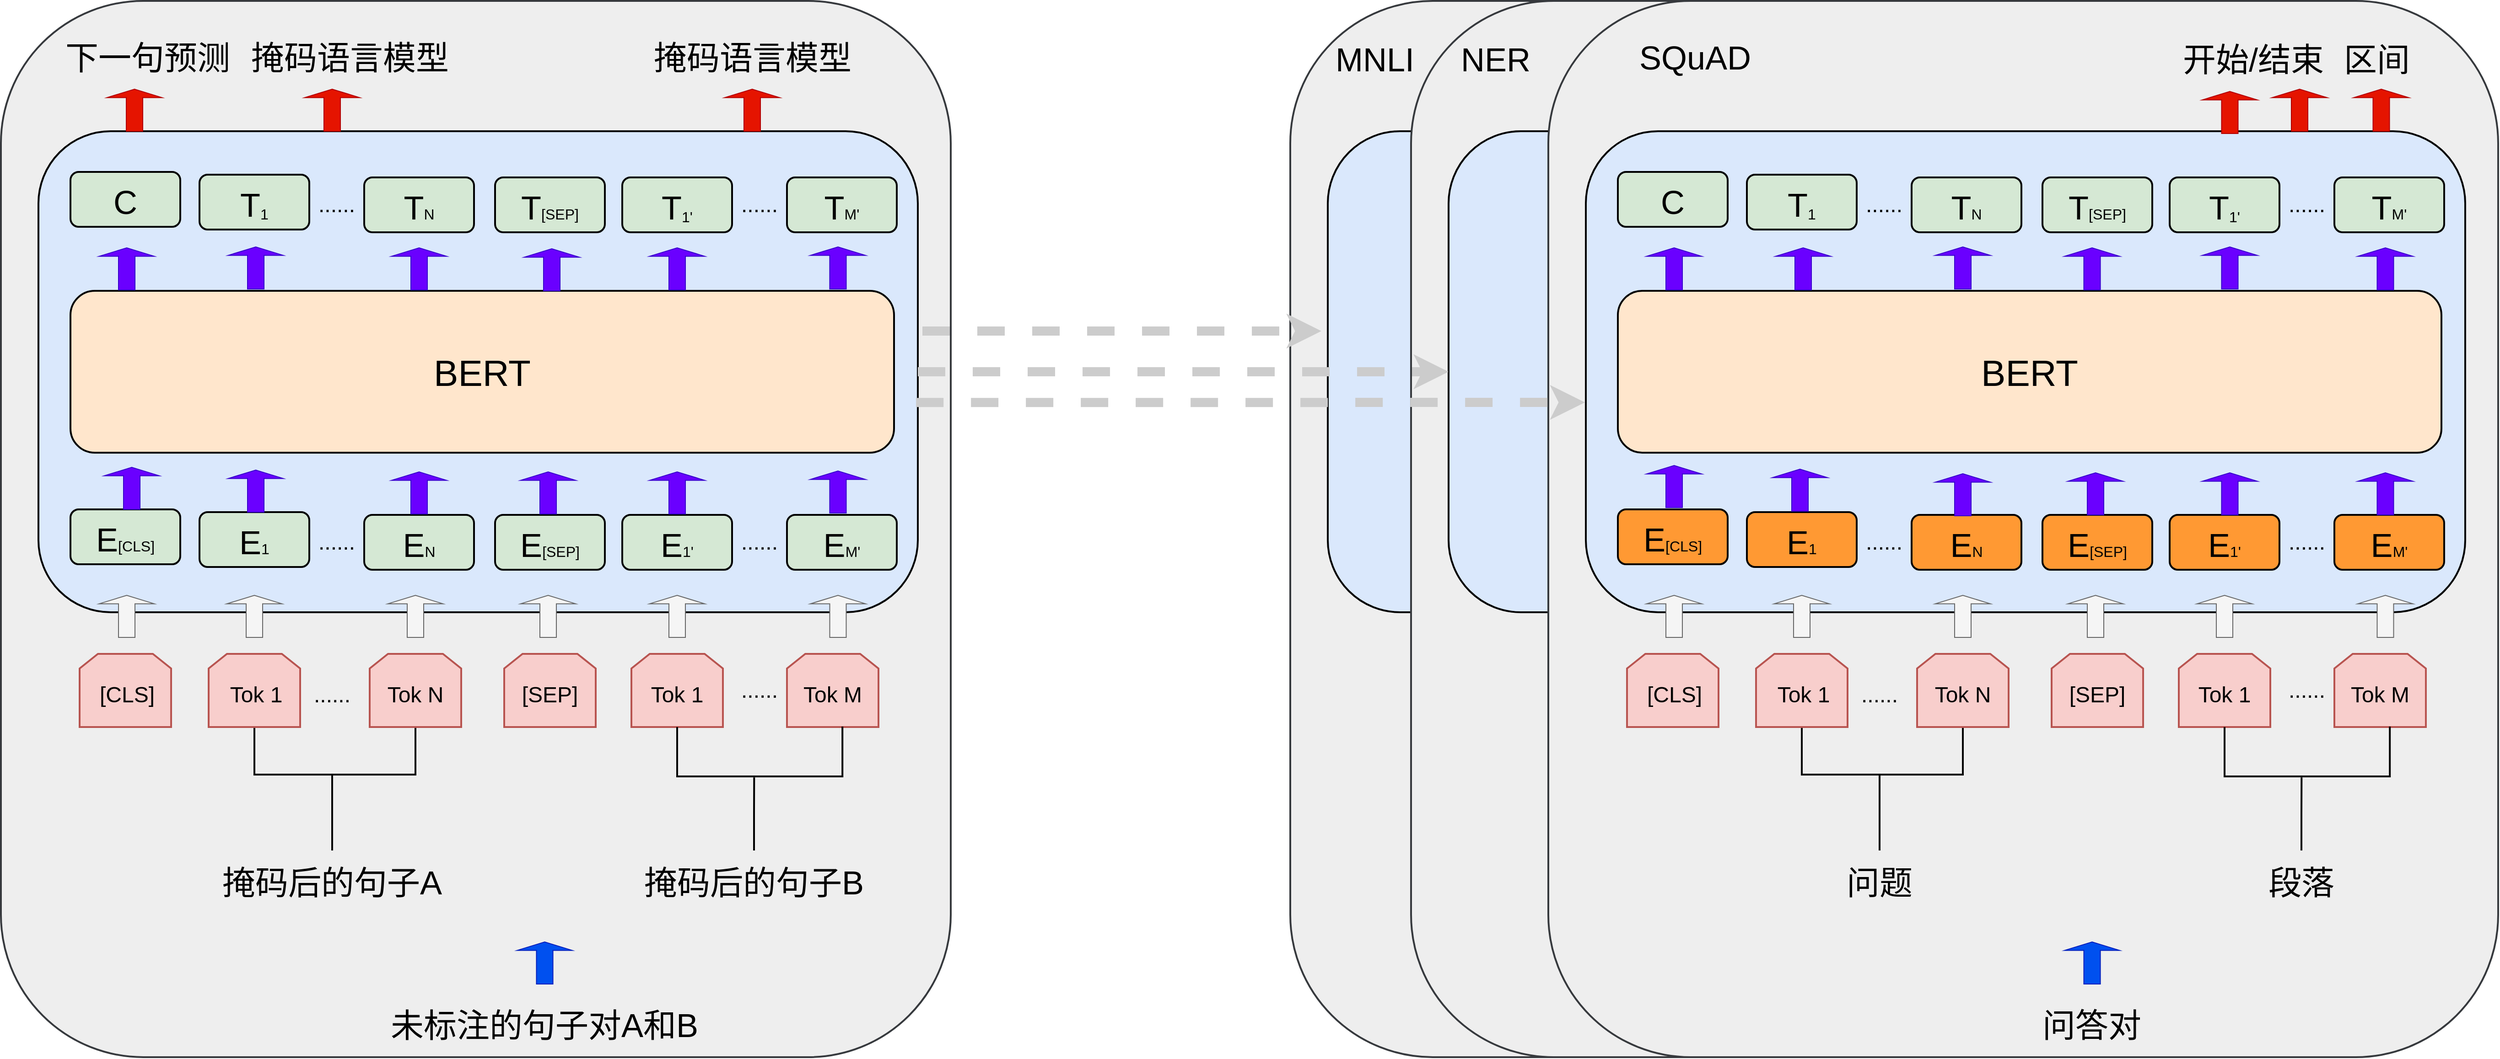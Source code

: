 <mxfile version="27.1.6">
  <diagram name="Page-1" id="RHcWUUviunv-SL23B2lr">
    <mxGraphModel dx="3485" dy="2060" grid="0" gridSize="10" guides="1" tooltips="1" connect="1" arrows="1" fold="1" page="0" pageScale="1" pageWidth="850" pageHeight="1100" math="0" shadow="0">
      <root>
        <mxCell id="0" />
        <mxCell id="1" parent="0" />
        <mxCell id="CfoRzwzxVOL5DCLn1S8z-71" value="" style="rounded=1;whiteSpace=wrap;html=1;strokeWidth=2;fillColor=#eeeeee;strokeColor=#36393d;" vertex="1" parent="1">
          <mxGeometry x="-229" y="51" width="1038" height="1155" as="geometry" />
        </mxCell>
        <mxCell id="CfoRzwzxVOL5DCLn1S8z-65" value="" style="rounded=1;whiteSpace=wrap;html=1;fillColor=#dae8fc;strokeColor=default;strokeWidth=2;" vertex="1" parent="1">
          <mxGeometry x="-188" y="193.5" width="961" height="526" as="geometry" />
        </mxCell>
        <mxCell id="CfoRzwzxVOL5DCLn1S8z-1" value="" style="rounded=1;whiteSpace=wrap;html=1;fillColor=#d5e8d4;strokeColor=#000000;strokeWidth=2;" vertex="1" parent="1">
          <mxGeometry x="-153" y="238" width="120" height="60" as="geometry" />
        </mxCell>
        <mxCell id="CfoRzwzxVOL5DCLn1S8z-2" value="&lt;font style=&quot;font-size: 36px;&quot;&gt;C&lt;/font&gt;" style="text;html=1;align=center;verticalAlign=middle;whiteSpace=wrap;rounded=0;" vertex="1" parent="1">
          <mxGeometry x="-123" y="256" width="60" height="30" as="geometry" />
        </mxCell>
        <mxCell id="CfoRzwzxVOL5DCLn1S8z-3" value="" style="rounded=1;whiteSpace=wrap;html=1;fillColor=#d5e8d4;strokeColor=#000000;strokeWidth=2;" vertex="1" parent="1">
          <mxGeometry x="-12" y="241" width="120" height="60" as="geometry" />
        </mxCell>
        <mxCell id="CfoRzwzxVOL5DCLn1S8z-4" value="&lt;span style=&quot;font-size: 36px;&quot;&gt;T&lt;/span&gt;&lt;sub style=&quot;&quot;&gt;&lt;font style=&quot;font-size: 16px;&quot;&gt;1&lt;/font&gt;&lt;/sub&gt;" style="text;html=1;align=center;verticalAlign=middle;whiteSpace=wrap;rounded=0;" vertex="1" parent="1">
          <mxGeometry x="18" y="259" width="60" height="30" as="geometry" />
        </mxCell>
        <mxCell id="CfoRzwzxVOL5DCLn1S8z-5" value="" style="rounded=1;whiteSpace=wrap;html=1;fillColor=#d5e8d4;strokeColor=#000000;strokeWidth=2;" vertex="1" parent="1">
          <mxGeometry x="168" y="244" width="120" height="60" as="geometry" />
        </mxCell>
        <mxCell id="CfoRzwzxVOL5DCLn1S8z-6" value="&lt;span style=&quot;font-size: 36px;&quot;&gt;T&lt;/span&gt;&lt;span style=&quot;font-size: 16px;&quot;&gt;N&lt;/span&gt;" style="text;html=1;align=center;verticalAlign=middle;whiteSpace=wrap;rounded=0;" vertex="1" parent="1">
          <mxGeometry x="198" y="262" width="60" height="30" as="geometry" />
        </mxCell>
        <mxCell id="CfoRzwzxVOL5DCLn1S8z-7" value="" style="rounded=1;whiteSpace=wrap;html=1;fillColor=#d5e8d4;strokeColor=#000000;strokeWidth=2;" vertex="1" parent="1">
          <mxGeometry x="311" y="244" width="120" height="60" as="geometry" />
        </mxCell>
        <mxCell id="CfoRzwzxVOL5DCLn1S8z-8" value="&lt;span style=&quot;font-size: 36px;&quot;&gt;T&lt;/span&gt;&lt;span style=&quot;font-size: 16px;&quot;&gt;[SEP]&lt;/span&gt;" style="text;html=1;align=center;verticalAlign=middle;whiteSpace=wrap;rounded=0;" vertex="1" parent="1">
          <mxGeometry x="341" y="262" width="60" height="30" as="geometry" />
        </mxCell>
        <mxCell id="CfoRzwzxVOL5DCLn1S8z-9" value="" style="rounded=1;whiteSpace=wrap;html=1;fillColor=#d5e8d4;strokeColor=#000000;strokeWidth=2;" vertex="1" parent="1">
          <mxGeometry x="450" y="244" width="120" height="60" as="geometry" />
        </mxCell>
        <mxCell id="CfoRzwzxVOL5DCLn1S8z-10" value="&lt;span style=&quot;font-size: 36px;&quot;&gt;T&lt;/span&gt;&lt;sub style=&quot;&quot;&gt;&lt;font style=&quot;font-size: 16px;&quot;&gt;1&#39;&lt;/font&gt;&lt;/sub&gt;" style="text;html=1;align=center;verticalAlign=middle;whiteSpace=wrap;rounded=0;" vertex="1" parent="1">
          <mxGeometry x="480" y="262" width="60" height="30" as="geometry" />
        </mxCell>
        <mxCell id="CfoRzwzxVOL5DCLn1S8z-13" value="" style="rounded=1;whiteSpace=wrap;html=1;fillColor=#d5e8d4;strokeColor=#000000;strokeWidth=2;" vertex="1" parent="1">
          <mxGeometry x="630" y="244" width="120" height="60" as="geometry" />
        </mxCell>
        <mxCell id="CfoRzwzxVOL5DCLn1S8z-14" value="&lt;span style=&quot;font-size: 36px;&quot;&gt;T&lt;/span&gt;&lt;span style=&quot;font-size: 16px;&quot;&gt;M&#39;&lt;/span&gt;" style="text;html=1;align=center;verticalAlign=middle;whiteSpace=wrap;rounded=0;" vertex="1" parent="1">
          <mxGeometry x="660" y="262" width="60" height="30" as="geometry" />
        </mxCell>
        <mxCell id="CfoRzwzxVOL5DCLn1S8z-15" value="&lt;font style=&quot;font-size: 24px;&quot;&gt;......&lt;/font&gt;" style="text;html=1;align=center;verticalAlign=middle;whiteSpace=wrap;rounded=0;" vertex="1" parent="1">
          <mxGeometry x="108" y="259" width="60" height="30" as="geometry" />
        </mxCell>
        <mxCell id="CfoRzwzxVOL5DCLn1S8z-17" value="&lt;font style=&quot;font-size: 24px;&quot;&gt;......&lt;/font&gt;" style="text;html=1;align=center;verticalAlign=middle;whiteSpace=wrap;rounded=0;" vertex="1" parent="1">
          <mxGeometry x="570" y="259" width="60" height="30" as="geometry" />
        </mxCell>
        <mxCell id="CfoRzwzxVOL5DCLn1S8z-18" value="" style="rounded=1;whiteSpace=wrap;html=1;fillColor=#d5e8d4;strokeColor=#000000;strokeWidth=2;" vertex="1" parent="1">
          <mxGeometry x="-153" y="607" width="120" height="60" as="geometry" />
        </mxCell>
        <mxCell id="CfoRzwzxVOL5DCLn1S8z-19" value="&lt;span style=&quot;font-size: 36px;&quot;&gt;E&lt;/span&gt;&lt;font style=&quot;font-size: 16px;&quot;&gt;[CLS]&lt;/font&gt;" style="text;html=1;align=center;verticalAlign=middle;whiteSpace=wrap;rounded=0;" vertex="1" parent="1">
          <mxGeometry x="-123" y="625" width="60" height="30" as="geometry" />
        </mxCell>
        <mxCell id="CfoRzwzxVOL5DCLn1S8z-20" value="" style="rounded=1;whiteSpace=wrap;html=1;fillColor=#d5e8d4;strokeColor=#000000;strokeWidth=2;" vertex="1" parent="1">
          <mxGeometry x="-12" y="610" width="120" height="60" as="geometry" />
        </mxCell>
        <mxCell id="CfoRzwzxVOL5DCLn1S8z-21" value="&lt;sub style=&quot;&quot;&gt;&lt;font style=&quot;font-size: 36px;&quot;&gt;E&lt;/font&gt;&lt;font style=&quot;font-size: 16px;&quot;&gt;1&lt;/font&gt;&lt;/sub&gt;" style="text;html=1;align=center;verticalAlign=middle;whiteSpace=wrap;rounded=0;" vertex="1" parent="1">
          <mxGeometry x="18" y="628" width="60" height="30" as="geometry" />
        </mxCell>
        <mxCell id="CfoRzwzxVOL5DCLn1S8z-22" value="" style="rounded=1;whiteSpace=wrap;html=1;fillColor=#d5e8d4;strokeColor=#000000;strokeWidth=2;" vertex="1" parent="1">
          <mxGeometry x="168" y="613" width="120" height="60" as="geometry" />
        </mxCell>
        <mxCell id="CfoRzwzxVOL5DCLn1S8z-23" value="&lt;span style=&quot;font-size: 36px;&quot;&gt;E&lt;/span&gt;&lt;span style=&quot;font-size: 16px;&quot;&gt;N&lt;/span&gt;" style="text;html=1;align=center;verticalAlign=middle;whiteSpace=wrap;rounded=0;" vertex="1" parent="1">
          <mxGeometry x="198" y="631" width="60" height="30" as="geometry" />
        </mxCell>
        <mxCell id="CfoRzwzxVOL5DCLn1S8z-24" value="" style="rounded=1;whiteSpace=wrap;html=1;fillColor=#d5e8d4;strokeColor=#000000;strokeWidth=2;" vertex="1" parent="1">
          <mxGeometry x="311" y="613" width="120" height="60" as="geometry" />
        </mxCell>
        <mxCell id="CfoRzwzxVOL5DCLn1S8z-25" value="&lt;span style=&quot;font-size: 36px;&quot;&gt;E&lt;/span&gt;&lt;span style=&quot;font-size: 16px;&quot;&gt;[SEP]&lt;/span&gt;" style="text;html=1;align=center;verticalAlign=middle;whiteSpace=wrap;rounded=0;" vertex="1" parent="1">
          <mxGeometry x="341" y="631" width="60" height="30" as="geometry" />
        </mxCell>
        <mxCell id="CfoRzwzxVOL5DCLn1S8z-26" value="" style="rounded=1;whiteSpace=wrap;html=1;fillColor=#d5e8d4;strokeColor=#000000;strokeWidth=2;" vertex="1" parent="1">
          <mxGeometry x="450" y="613" width="120" height="60" as="geometry" />
        </mxCell>
        <mxCell id="CfoRzwzxVOL5DCLn1S8z-27" value="&lt;sub style=&quot;&quot;&gt;&lt;font style=&quot;font-size: 36px;&quot;&gt;E&lt;/font&gt;&lt;font style=&quot;font-size: 16px;&quot;&gt;1&#39;&lt;/font&gt;&lt;/sub&gt;" style="text;html=1;align=center;verticalAlign=middle;whiteSpace=wrap;rounded=0;" vertex="1" parent="1">
          <mxGeometry x="480" y="631" width="60" height="30" as="geometry" />
        </mxCell>
        <mxCell id="CfoRzwzxVOL5DCLn1S8z-28" value="" style="rounded=1;whiteSpace=wrap;html=1;fillColor=#d5e8d4;strokeColor=#000000;strokeWidth=2;" vertex="1" parent="1">
          <mxGeometry x="630" y="613" width="120" height="60" as="geometry" />
        </mxCell>
        <mxCell id="CfoRzwzxVOL5DCLn1S8z-29" value="&lt;span style=&quot;font-size: 36px;&quot;&gt;E&lt;/span&gt;&lt;span style=&quot;font-size: 16px;&quot;&gt;M&#39;&lt;/span&gt;" style="text;html=1;align=center;verticalAlign=middle;whiteSpace=wrap;rounded=0;" vertex="1" parent="1">
          <mxGeometry x="660" y="631" width="60" height="30" as="geometry" />
        </mxCell>
        <mxCell id="CfoRzwzxVOL5DCLn1S8z-30" value="&lt;font style=&quot;font-size: 24px;&quot;&gt;......&lt;/font&gt;" style="text;html=1;align=center;verticalAlign=middle;whiteSpace=wrap;rounded=0;" vertex="1" parent="1">
          <mxGeometry x="108" y="628" width="60" height="30" as="geometry" />
        </mxCell>
        <mxCell id="CfoRzwzxVOL5DCLn1S8z-31" value="&lt;font style=&quot;font-size: 24px;&quot;&gt;......&lt;/font&gt;" style="text;html=1;align=center;verticalAlign=middle;whiteSpace=wrap;rounded=0;" vertex="1" parent="1">
          <mxGeometry x="570" y="628" width="60" height="30" as="geometry" />
        </mxCell>
        <mxCell id="CfoRzwzxVOL5DCLn1S8z-38" value="" style="shape=loopLimit;whiteSpace=wrap;html=1;strokeWidth=2;fillColor=#f8cecc;strokeColor=#b85450;" vertex="1" parent="1">
          <mxGeometry x="-143" y="765" width="100" height="80" as="geometry" />
        </mxCell>
        <mxCell id="CfoRzwzxVOL5DCLn1S8z-39" value="&lt;font style=&quot;font-size: 24px;&quot;&gt;[CLS]&lt;/font&gt;" style="text;html=1;align=center;verticalAlign=middle;whiteSpace=wrap;rounded=0;" vertex="1" parent="1">
          <mxGeometry x="-121.5" y="795" width="60" height="30" as="geometry" />
        </mxCell>
        <mxCell id="CfoRzwzxVOL5DCLn1S8z-76" style="edgeStyle=orthogonalEdgeStyle;rounded=0;orthogonalLoop=1;jettySize=auto;html=1;exitX=0.5;exitY=1;exitDx=0;exitDy=0;entryX=0.5;entryY=1;entryDx=0;entryDy=0;strokeWidth=2;endArrow=none;startFill=0;" edge="1" parent="1" source="CfoRzwzxVOL5DCLn1S8z-40" target="CfoRzwzxVOL5DCLn1S8z-42">
          <mxGeometry relative="1" as="geometry">
            <Array as="points">
              <mxPoint x="48" y="897" />
              <mxPoint x="224" y="897" />
            </Array>
          </mxGeometry>
        </mxCell>
        <mxCell id="CfoRzwzxVOL5DCLn1S8z-40" value="" style="shape=loopLimit;whiteSpace=wrap;html=1;strokeWidth=2;fillColor=#f8cecc;strokeColor=#b85450;" vertex="1" parent="1">
          <mxGeometry x="-2" y="765" width="100" height="80" as="geometry" />
        </mxCell>
        <mxCell id="CfoRzwzxVOL5DCLn1S8z-41" value="&lt;span style=&quot;font-size: 24px;&quot;&gt;Tok 1&lt;/span&gt;" style="text;html=1;align=center;verticalAlign=middle;whiteSpace=wrap;rounded=0;" vertex="1" parent="1">
          <mxGeometry x="19.5" y="795" width="60" height="30" as="geometry" />
        </mxCell>
        <mxCell id="CfoRzwzxVOL5DCLn1S8z-42" value="" style="shape=loopLimit;whiteSpace=wrap;html=1;strokeWidth=2;fillColor=#f8cecc;strokeColor=#b85450;" vertex="1" parent="1">
          <mxGeometry x="174" y="765" width="100" height="80" as="geometry" />
        </mxCell>
        <mxCell id="CfoRzwzxVOL5DCLn1S8z-43" value="&lt;span style=&quot;font-size: 24px;&quot;&gt;Tok N&lt;/span&gt;" style="text;html=1;align=center;verticalAlign=middle;whiteSpace=wrap;rounded=0;" vertex="1" parent="1">
          <mxGeometry x="188.25" y="795" width="71.5" height="30" as="geometry" />
        </mxCell>
        <mxCell id="CfoRzwzxVOL5DCLn1S8z-44" value="" style="shape=loopLimit;whiteSpace=wrap;html=1;strokeWidth=2;fillColor=#f8cecc;strokeColor=#b85450;" vertex="1" parent="1">
          <mxGeometry x="321" y="765" width="100" height="80" as="geometry" />
        </mxCell>
        <mxCell id="CfoRzwzxVOL5DCLn1S8z-45" value="&lt;span style=&quot;font-size: 24px;&quot;&gt;[SEP]&lt;/span&gt;" style="text;html=1;align=center;verticalAlign=middle;whiteSpace=wrap;rounded=0;" vertex="1" parent="1">
          <mxGeometry x="335.25" y="795" width="71.5" height="30" as="geometry" />
        </mxCell>
        <mxCell id="CfoRzwzxVOL5DCLn1S8z-46" value="" style="shape=loopLimit;whiteSpace=wrap;html=1;strokeWidth=2;fillColor=#f8cecc;strokeColor=#b85450;" vertex="1" parent="1">
          <mxGeometry x="460" y="765" width="100" height="80" as="geometry" />
        </mxCell>
        <mxCell id="CfoRzwzxVOL5DCLn1S8z-47" value="&lt;span style=&quot;font-size: 24px;&quot;&gt;Tok 1&lt;/span&gt;" style="text;html=1;align=center;verticalAlign=middle;whiteSpace=wrap;rounded=0;" vertex="1" parent="1">
          <mxGeometry x="474.25" y="795" width="71.5" height="30" as="geometry" />
        </mxCell>
        <mxCell id="CfoRzwzxVOL5DCLn1S8z-48" value="" style="shape=loopLimit;whiteSpace=wrap;html=1;strokeWidth=2;fillColor=#f8cecc;strokeColor=#b85450;" vertex="1" parent="1">
          <mxGeometry x="630" y="765" width="100" height="80" as="geometry" />
        </mxCell>
        <mxCell id="CfoRzwzxVOL5DCLn1S8z-49" value="&lt;span style=&quot;font-size: 24px;&quot;&gt;Tok M&lt;/span&gt;" style="text;html=1;align=center;verticalAlign=middle;whiteSpace=wrap;rounded=0;" vertex="1" parent="1">
          <mxGeometry x="644.25" y="795" width="71.5" height="30" as="geometry" />
        </mxCell>
        <mxCell id="CfoRzwzxVOL5DCLn1S8z-50" value="&lt;font style=&quot;font-size: 24px;&quot;&gt;......&lt;/font&gt;" style="text;html=1;align=center;verticalAlign=middle;whiteSpace=wrap;rounded=0;" vertex="1" parent="1">
          <mxGeometry x="103" y="795" width="60" height="30" as="geometry" />
        </mxCell>
        <mxCell id="CfoRzwzxVOL5DCLn1S8z-51" value="&lt;font style=&quot;font-size: 24px;&quot;&gt;......&lt;/font&gt;" style="text;html=1;align=center;verticalAlign=middle;whiteSpace=wrap;rounded=0;" vertex="1" parent="1">
          <mxGeometry x="570" y="790" width="60" height="30" as="geometry" />
        </mxCell>
        <mxCell id="CfoRzwzxVOL5DCLn1S8z-53" value="" style="shape=singleArrow;direction=north;whiteSpace=wrap;html=1;fillColor=#e51400;fontColor=#ffffff;strokeColor=#B20000;" vertex="1" parent="1">
          <mxGeometry x="-113" y="147.5" width="60" height="46" as="geometry" />
        </mxCell>
        <mxCell id="CfoRzwzxVOL5DCLn1S8z-54" value="" style="shape=singleArrow;direction=north;whiteSpace=wrap;html=1;fillColor=#f5f5f5;fontColor=#333333;strokeColor=#666666;" vertex="1" parent="1">
          <mxGeometry x="18" y="701" width="60" height="46" as="geometry" />
        </mxCell>
        <mxCell id="CfoRzwzxVOL5DCLn1S8z-56" value="" style="shape=singleArrow;direction=north;whiteSpace=wrap;html=1;fillColor=#f5f5f5;fontColor=#333333;strokeColor=#666666;" vertex="1" parent="1">
          <mxGeometry x="194" y="701" width="60" height="46" as="geometry" />
        </mxCell>
        <mxCell id="CfoRzwzxVOL5DCLn1S8z-57" value="" style="shape=singleArrow;direction=north;whiteSpace=wrap;html=1;fillColor=#f5f5f5;fontColor=#333333;strokeColor=#666666;" vertex="1" parent="1">
          <mxGeometry x="339" y="701" width="60" height="46" as="geometry" />
        </mxCell>
        <mxCell id="CfoRzwzxVOL5DCLn1S8z-58" value="" style="shape=singleArrow;direction=north;whiteSpace=wrap;html=1;fillColor=#f5f5f5;fontColor=#333333;strokeColor=#666666;" vertex="1" parent="1">
          <mxGeometry x="480" y="701" width="60" height="46" as="geometry" />
        </mxCell>
        <mxCell id="CfoRzwzxVOL5DCLn1S8z-59" value="" style="shape=singleArrow;direction=north;whiteSpace=wrap;html=1;fillColor=#f5f5f5;fontColor=#333333;strokeColor=#666666;" vertex="1" parent="1">
          <mxGeometry x="655.75" y="701" width="60" height="46" as="geometry" />
        </mxCell>
        <mxCell id="CfoRzwzxVOL5DCLn1S8z-60" value="" style="shape=singleArrow;direction=north;whiteSpace=wrap;html=1;fillColor=#f5f5f5;fontColor=#333333;strokeColor=#666666;" vertex="1" parent="1">
          <mxGeometry x="-121.5" y="701" width="60" height="46" as="geometry" />
        </mxCell>
        <mxCell id="CfoRzwzxVOL5DCLn1S8z-63" value="" style="rounded=1;whiteSpace=wrap;html=1;strokeWidth=2;fillColor=#ffe6cc;strokeColor=#000000;" vertex="1" parent="1">
          <mxGeometry x="-153" y="368" width="900" height="177" as="geometry" />
        </mxCell>
        <mxCell id="CfoRzwzxVOL5DCLn1S8z-64" value="&lt;font style=&quot;font-size: 40px;&quot;&gt;BERT&lt;/font&gt;" style="text;html=1;align=center;verticalAlign=middle;whiteSpace=wrap;rounded=0;" vertex="1" parent="1">
          <mxGeometry x="234" y="433" width="126" height="47" as="geometry" />
        </mxCell>
        <mxCell id="CfoRzwzxVOL5DCLn1S8z-66" value="" style="shape=singleArrow;direction=north;whiteSpace=wrap;html=1;fillColor=#e51400;fontColor=#ffffff;strokeColor=#B20000;" vertex="1" parent="1">
          <mxGeometry x="103" y="147.5" width="60" height="46" as="geometry" />
        </mxCell>
        <mxCell id="CfoRzwzxVOL5DCLn1S8z-67" value="" style="shape=singleArrow;direction=north;whiteSpace=wrap;html=1;fillColor=#e51400;fontColor=#ffffff;strokeColor=#B20000;" vertex="1" parent="1">
          <mxGeometry x="562" y="147.5" width="60" height="46" as="geometry" />
        </mxCell>
        <mxCell id="CfoRzwzxVOL5DCLn1S8z-68" value="&lt;font style=&quot;font-size: 36px;&quot;&gt;下一句预测&lt;/font&gt;" style="text;html=1;align=center;verticalAlign=middle;whiteSpace=wrap;rounded=0;" vertex="1" parent="1">
          <mxGeometry x="-170" y="77.5" width="203" height="70" as="geometry" />
        </mxCell>
        <mxCell id="CfoRzwzxVOL5DCLn1S8z-69" value="&lt;span style=&quot;font-size: 36px;&quot;&gt;掩码语言模型&lt;/span&gt;" style="text;html=1;align=center;verticalAlign=middle;whiteSpace=wrap;rounded=0;" vertex="1" parent="1">
          <mxGeometry x="33" y="77.5" width="238.5" height="70" as="geometry" />
        </mxCell>
        <mxCell id="CfoRzwzxVOL5DCLn1S8z-70" value="&lt;span style=&quot;font-size: 36px;&quot;&gt;掩码语言模型&lt;/span&gt;" style="text;html=1;align=center;verticalAlign=middle;whiteSpace=wrap;rounded=0;" vertex="1" parent="1">
          <mxGeometry x="472.75" y="77.5" width="238.5" height="70" as="geometry" />
        </mxCell>
        <mxCell id="CfoRzwzxVOL5DCLn1S8z-77" style="edgeStyle=orthogonalEdgeStyle;rounded=0;orthogonalLoop=1;jettySize=auto;html=1;exitX=0.5;exitY=0;exitDx=0;exitDy=0;strokeWidth=2;endArrow=none;startFill=0;" edge="1" parent="1" source="CfoRzwzxVOL5DCLn1S8z-72">
          <mxGeometry relative="1" as="geometry">
            <mxPoint x="133" y="896" as="targetPoint" />
            <Array as="points">
              <mxPoint x="133" y="929" />
              <mxPoint x="133" y="929" />
            </Array>
          </mxGeometry>
        </mxCell>
        <mxCell id="CfoRzwzxVOL5DCLn1S8z-72" value="&lt;span style=&quot;font-size: 36px;&quot;&gt;掩码后的句子A&lt;/span&gt;" style="text;html=1;align=center;verticalAlign=middle;whiteSpace=wrap;rounded=0;" vertex="1" parent="1">
          <mxGeometry x="-20" y="980" width="306" height="70" as="geometry" />
        </mxCell>
        <mxCell id="CfoRzwzxVOL5DCLn1S8z-80" style="edgeStyle=orthogonalEdgeStyle;rounded=0;orthogonalLoop=1;jettySize=auto;html=1;exitX=0.5;exitY=0;exitDx=0;exitDy=0;endArrow=none;startFill=0;strokeWidth=2;" edge="1" parent="1" source="CfoRzwzxVOL5DCLn1S8z-73">
          <mxGeometry relative="1" as="geometry">
            <mxPoint x="594.143" y="900.143" as="targetPoint" />
          </mxGeometry>
        </mxCell>
        <mxCell id="CfoRzwzxVOL5DCLn1S8z-73" value="&lt;span style=&quot;font-size: 36px;&quot;&gt;掩码后的句子B&lt;/span&gt;" style="text;html=1;align=center;verticalAlign=middle;whiteSpace=wrap;rounded=0;" vertex="1" parent="1">
          <mxGeometry x="441" y="980" width="306" height="70" as="geometry" />
        </mxCell>
        <mxCell id="CfoRzwzxVOL5DCLn1S8z-74" value="&lt;span style=&quot;font-size: 36px;&quot;&gt;未标注的句子对A和B&lt;/span&gt;" style="text;html=1;align=center;verticalAlign=middle;whiteSpace=wrap;rounded=0;" vertex="1" parent="1">
          <mxGeometry x="164.25" y="1136" width="402" height="70" as="geometry" />
        </mxCell>
        <mxCell id="CfoRzwzxVOL5DCLn1S8z-75" value="" style="shape=singleArrow;direction=north;whiteSpace=wrap;html=1;fillColor=#0050ef;fontColor=#ffffff;strokeColor=#001DBC;" vertex="1" parent="1">
          <mxGeometry x="335.25" y="1080" width="60" height="46" as="geometry" />
        </mxCell>
        <mxCell id="CfoRzwzxVOL5DCLn1S8z-78" style="edgeStyle=orthogonalEdgeStyle;rounded=0;orthogonalLoop=1;jettySize=auto;html=1;exitX=0.5;exitY=1;exitDx=0;exitDy=0;entryX=0.606;entryY=0.993;entryDx=0;entryDy=0;entryPerimeter=0;endArrow=none;startFill=0;strokeWidth=2;" edge="1" parent="1" source="CfoRzwzxVOL5DCLn1S8z-46" target="CfoRzwzxVOL5DCLn1S8z-48">
          <mxGeometry relative="1" as="geometry">
            <Array as="points">
              <mxPoint x="510" y="899" />
              <mxPoint x="691" y="899" />
            </Array>
          </mxGeometry>
        </mxCell>
        <mxCell id="CfoRzwzxVOL5DCLn1S8z-147" value="" style="rounded=1;whiteSpace=wrap;html=1;strokeWidth=2;fillColor=#eeeeee;strokeColor=#36393d;" vertex="1" parent="1">
          <mxGeometry x="1180" y="51" width="1038" height="1155" as="geometry" />
        </mxCell>
        <mxCell id="CfoRzwzxVOL5DCLn1S8z-148" value="" style="rounded=1;whiteSpace=wrap;html=1;fillColor=#dae8fc;strokeColor=default;strokeWidth=2;" vertex="1" parent="1">
          <mxGeometry x="1221" y="193.5" width="961" height="526" as="geometry" />
        </mxCell>
        <mxCell id="CfoRzwzxVOL5DCLn1S8z-203" value="&lt;span style=&quot;font-size: 36px;&quot;&gt;MNLI&lt;/span&gt;" style="text;html=1;align=center;verticalAlign=middle;whiteSpace=wrap;rounded=0;" vertex="1" parent="1">
          <mxGeometry x="1171" y="80" width="203" height="70" as="geometry" />
        </mxCell>
        <mxCell id="CfoRzwzxVOL5DCLn1S8z-280" value="" style="rounded=1;whiteSpace=wrap;html=1;strokeWidth=2;fillColor=#eeeeee;strokeColor=#36393d;" vertex="1" parent="1">
          <mxGeometry x="1312" y="51" width="1038" height="1155" as="geometry" />
        </mxCell>
        <mxCell id="CfoRzwzxVOL5DCLn1S8z-281" value="" style="rounded=1;whiteSpace=wrap;html=1;fillColor=#dae8fc;strokeColor=default;strokeWidth=2;" vertex="1" parent="1">
          <mxGeometry x="1353" y="193.5" width="961" height="526" as="geometry" />
        </mxCell>
        <mxCell id="CfoRzwzxVOL5DCLn1S8z-282" value="&lt;span style=&quot;font-size: 36px;&quot;&gt;NER&lt;/span&gt;" style="text;html=1;align=center;verticalAlign=middle;whiteSpace=wrap;rounded=0;" vertex="1" parent="1">
          <mxGeometry x="1303" y="80" width="203" height="70" as="geometry" />
        </mxCell>
        <mxCell id="CfoRzwzxVOL5DCLn1S8z-81" value="" style="rounded=1;whiteSpace=wrap;html=1;strokeWidth=2;fillColor=#eeeeee;strokeColor=#36393d;" vertex="1" parent="1">
          <mxGeometry x="1462" y="51" width="1038" height="1155" as="geometry" />
        </mxCell>
        <mxCell id="CfoRzwzxVOL5DCLn1S8z-82" value="" style="rounded=1;whiteSpace=wrap;html=1;fillColor=#dae8fc;strokeColor=default;strokeWidth=2;" vertex="1" parent="1">
          <mxGeometry x="1503" y="193.5" width="961" height="526" as="geometry" />
        </mxCell>
        <mxCell id="CfoRzwzxVOL5DCLn1S8z-83" value="" style="rounded=1;whiteSpace=wrap;html=1;fillColor=#d5e8d4;strokeColor=#000000;strokeWidth=2;" vertex="1" parent="1">
          <mxGeometry x="1538" y="238" width="120" height="60" as="geometry" />
        </mxCell>
        <mxCell id="CfoRzwzxVOL5DCLn1S8z-84" value="&lt;font style=&quot;font-size: 36px;&quot;&gt;C&lt;/font&gt;" style="text;html=1;align=center;verticalAlign=middle;whiteSpace=wrap;rounded=0;" vertex="1" parent="1">
          <mxGeometry x="1568" y="256" width="60" height="30" as="geometry" />
        </mxCell>
        <mxCell id="CfoRzwzxVOL5DCLn1S8z-85" value="" style="rounded=1;whiteSpace=wrap;html=1;fillColor=#d5e8d4;strokeColor=#000000;strokeWidth=2;" vertex="1" parent="1">
          <mxGeometry x="1679" y="241" width="120" height="60" as="geometry" />
        </mxCell>
        <mxCell id="CfoRzwzxVOL5DCLn1S8z-86" value="&lt;span style=&quot;font-size: 36px;&quot;&gt;T&lt;/span&gt;&lt;sub style=&quot;&quot;&gt;&lt;font style=&quot;font-size: 16px;&quot;&gt;1&lt;/font&gt;&lt;/sub&gt;" style="text;html=1;align=center;verticalAlign=middle;whiteSpace=wrap;rounded=0;" vertex="1" parent="1">
          <mxGeometry x="1709" y="259" width="60" height="30" as="geometry" />
        </mxCell>
        <mxCell id="CfoRzwzxVOL5DCLn1S8z-87" value="" style="rounded=1;whiteSpace=wrap;html=1;fillColor=#d5e8d4;strokeColor=#000000;strokeWidth=2;" vertex="1" parent="1">
          <mxGeometry x="1859" y="244" width="120" height="60" as="geometry" />
        </mxCell>
        <mxCell id="CfoRzwzxVOL5DCLn1S8z-88" value="&lt;span style=&quot;font-size: 36px;&quot;&gt;T&lt;/span&gt;&lt;span style=&quot;font-size: 16px;&quot;&gt;N&lt;/span&gt;" style="text;html=1;align=center;verticalAlign=middle;whiteSpace=wrap;rounded=0;" vertex="1" parent="1">
          <mxGeometry x="1889" y="262" width="60" height="30" as="geometry" />
        </mxCell>
        <mxCell id="CfoRzwzxVOL5DCLn1S8z-89" value="" style="rounded=1;whiteSpace=wrap;html=1;fillColor=#d5e8d4;strokeColor=#000000;strokeWidth=2;" vertex="1" parent="1">
          <mxGeometry x="2002" y="244" width="120" height="60" as="geometry" />
        </mxCell>
        <mxCell id="CfoRzwzxVOL5DCLn1S8z-90" value="&lt;span style=&quot;font-size: 36px;&quot;&gt;T&lt;/span&gt;&lt;span style=&quot;font-size: 16px;&quot;&gt;[SEP]&lt;/span&gt;" style="text;html=1;align=center;verticalAlign=middle;whiteSpace=wrap;rounded=0;" vertex="1" parent="1">
          <mxGeometry x="2032" y="262" width="60" height="30" as="geometry" />
        </mxCell>
        <mxCell id="CfoRzwzxVOL5DCLn1S8z-91" value="" style="rounded=1;whiteSpace=wrap;html=1;fillColor=#d5e8d4;strokeColor=#000000;strokeWidth=2;" vertex="1" parent="1">
          <mxGeometry x="2141" y="244" width="120" height="60" as="geometry" />
        </mxCell>
        <mxCell id="CfoRzwzxVOL5DCLn1S8z-92" value="&lt;span style=&quot;font-size: 36px;&quot;&gt;T&lt;/span&gt;&lt;sub style=&quot;&quot;&gt;&lt;font style=&quot;font-size: 16px;&quot;&gt;1&#39;&lt;/font&gt;&lt;/sub&gt;" style="text;html=1;align=center;verticalAlign=middle;whiteSpace=wrap;rounded=0;" vertex="1" parent="1">
          <mxGeometry x="2171" y="262" width="60" height="30" as="geometry" />
        </mxCell>
        <mxCell id="CfoRzwzxVOL5DCLn1S8z-93" value="" style="rounded=1;whiteSpace=wrap;html=1;fillColor=#d5e8d4;strokeColor=#000000;strokeWidth=2;" vertex="1" parent="1">
          <mxGeometry x="2321" y="244" width="120" height="60" as="geometry" />
        </mxCell>
        <mxCell id="CfoRzwzxVOL5DCLn1S8z-94" value="&lt;span style=&quot;font-size: 36px;&quot;&gt;T&lt;/span&gt;&lt;span style=&quot;font-size: 16px;&quot;&gt;M&#39;&lt;/span&gt;" style="text;html=1;align=center;verticalAlign=middle;whiteSpace=wrap;rounded=0;" vertex="1" parent="1">
          <mxGeometry x="2351" y="262" width="60" height="30" as="geometry" />
        </mxCell>
        <mxCell id="CfoRzwzxVOL5DCLn1S8z-95" value="&lt;font style=&quot;font-size: 24px;&quot;&gt;......&lt;/font&gt;" style="text;html=1;align=center;verticalAlign=middle;whiteSpace=wrap;rounded=0;" vertex="1" parent="1">
          <mxGeometry x="1799" y="259" width="60" height="30" as="geometry" />
        </mxCell>
        <mxCell id="CfoRzwzxVOL5DCLn1S8z-96" value="&lt;font style=&quot;font-size: 24px;&quot;&gt;......&lt;/font&gt;" style="text;html=1;align=center;verticalAlign=middle;whiteSpace=wrap;rounded=0;" vertex="1" parent="1">
          <mxGeometry x="2261" y="259" width="60" height="30" as="geometry" />
        </mxCell>
        <mxCell id="CfoRzwzxVOL5DCLn1S8z-97" value="" style="rounded=1;whiteSpace=wrap;html=1;fillColor=#FF9933;strokeColor=#000000;strokeWidth=2;" vertex="1" parent="1">
          <mxGeometry x="1538" y="607" width="120" height="60" as="geometry" />
        </mxCell>
        <mxCell id="CfoRzwzxVOL5DCLn1S8z-98" value="&lt;span style=&quot;font-size: 36px;&quot;&gt;E&lt;/span&gt;&lt;font style=&quot;font-size: 16px;&quot;&gt;[CLS]&lt;/font&gt;" style="text;html=1;align=center;verticalAlign=middle;whiteSpace=wrap;rounded=0;" vertex="1" parent="1">
          <mxGeometry x="1568" y="625" width="60" height="30" as="geometry" />
        </mxCell>
        <mxCell id="CfoRzwzxVOL5DCLn1S8z-99" value="" style="rounded=1;whiteSpace=wrap;html=1;fillColor=#FF9933;strokeColor=#000000;strokeWidth=2;" vertex="1" parent="1">
          <mxGeometry x="1679" y="610" width="120" height="60" as="geometry" />
        </mxCell>
        <mxCell id="CfoRzwzxVOL5DCLn1S8z-100" value="&lt;sub style=&quot;&quot;&gt;&lt;font style=&quot;font-size: 36px;&quot;&gt;E&lt;/font&gt;&lt;font style=&quot;font-size: 16px;&quot;&gt;1&lt;/font&gt;&lt;/sub&gt;" style="text;html=1;align=center;verticalAlign=middle;whiteSpace=wrap;rounded=0;" vertex="1" parent="1">
          <mxGeometry x="1709" y="628" width="60" height="30" as="geometry" />
        </mxCell>
        <mxCell id="CfoRzwzxVOL5DCLn1S8z-101" value="" style="rounded=1;whiteSpace=wrap;html=1;fillColor=#FF9933;strokeColor=#000000;strokeWidth=2;" vertex="1" parent="1">
          <mxGeometry x="1859" y="613" width="120" height="60" as="geometry" />
        </mxCell>
        <mxCell id="CfoRzwzxVOL5DCLn1S8z-102" value="&lt;span style=&quot;font-size: 36px;&quot;&gt;E&lt;/span&gt;&lt;span style=&quot;font-size: 16px;&quot;&gt;N&lt;/span&gt;" style="text;html=1;align=center;verticalAlign=middle;whiteSpace=wrap;rounded=0;" vertex="1" parent="1">
          <mxGeometry x="1889" y="631" width="60" height="30" as="geometry" />
        </mxCell>
        <mxCell id="CfoRzwzxVOL5DCLn1S8z-103" value="" style="rounded=1;whiteSpace=wrap;html=1;fillColor=#FF9933;strokeColor=#000000;strokeWidth=2;" vertex="1" parent="1">
          <mxGeometry x="2002" y="613" width="120" height="60" as="geometry" />
        </mxCell>
        <mxCell id="CfoRzwzxVOL5DCLn1S8z-104" value="&lt;span style=&quot;font-size: 36px;&quot;&gt;E&lt;/span&gt;&lt;span style=&quot;font-size: 16px;&quot;&gt;[SEP]&lt;/span&gt;" style="text;html=1;align=center;verticalAlign=middle;whiteSpace=wrap;rounded=0;" vertex="1" parent="1">
          <mxGeometry x="2032" y="631" width="60" height="30" as="geometry" />
        </mxCell>
        <mxCell id="CfoRzwzxVOL5DCLn1S8z-105" value="" style="rounded=1;whiteSpace=wrap;html=1;fillColor=#FF9933;strokeColor=#000000;strokeWidth=2;" vertex="1" parent="1">
          <mxGeometry x="2141" y="613" width="120" height="60" as="geometry" />
        </mxCell>
        <mxCell id="CfoRzwzxVOL5DCLn1S8z-106" value="&lt;sub style=&quot;&quot;&gt;&lt;font style=&quot;font-size: 36px;&quot;&gt;E&lt;/font&gt;&lt;font style=&quot;font-size: 16px;&quot;&gt;1&#39;&lt;/font&gt;&lt;/sub&gt;" style="text;html=1;align=center;verticalAlign=middle;whiteSpace=wrap;rounded=0;" vertex="1" parent="1">
          <mxGeometry x="2171" y="631" width="60" height="30" as="geometry" />
        </mxCell>
        <mxCell id="CfoRzwzxVOL5DCLn1S8z-107" value="" style="rounded=1;whiteSpace=wrap;html=1;fillColor=#FF9933;strokeColor=#000000;strokeWidth=2;" vertex="1" parent="1">
          <mxGeometry x="2321" y="613" width="120" height="60" as="geometry" />
        </mxCell>
        <mxCell id="CfoRzwzxVOL5DCLn1S8z-108" value="&lt;span style=&quot;font-size: 36px;&quot;&gt;E&lt;/span&gt;&lt;span style=&quot;font-size: 16px;&quot;&gt;M&#39;&lt;/span&gt;" style="text;html=1;align=center;verticalAlign=middle;whiteSpace=wrap;rounded=0;" vertex="1" parent="1">
          <mxGeometry x="2351" y="631" width="60" height="30" as="geometry" />
        </mxCell>
        <mxCell id="CfoRzwzxVOL5DCLn1S8z-109" value="&lt;font style=&quot;font-size: 24px;&quot;&gt;......&lt;/font&gt;" style="text;html=1;align=center;verticalAlign=middle;whiteSpace=wrap;rounded=0;" vertex="1" parent="1">
          <mxGeometry x="1799" y="628" width="60" height="30" as="geometry" />
        </mxCell>
        <mxCell id="CfoRzwzxVOL5DCLn1S8z-110" value="&lt;font style=&quot;font-size: 24px;&quot;&gt;......&lt;/font&gt;" style="text;html=1;align=center;verticalAlign=middle;whiteSpace=wrap;rounded=0;" vertex="1" parent="1">
          <mxGeometry x="2261" y="628" width="60" height="30" as="geometry" />
        </mxCell>
        <mxCell id="CfoRzwzxVOL5DCLn1S8z-111" value="" style="shape=loopLimit;whiteSpace=wrap;html=1;strokeWidth=2;fillColor=#f8cecc;strokeColor=#b85450;" vertex="1" parent="1">
          <mxGeometry x="1548" y="765" width="100" height="80" as="geometry" />
        </mxCell>
        <mxCell id="CfoRzwzxVOL5DCLn1S8z-112" value="&lt;font style=&quot;font-size: 24px;&quot;&gt;[CLS]&lt;/font&gt;" style="text;html=1;align=center;verticalAlign=middle;whiteSpace=wrap;rounded=0;" vertex="1" parent="1">
          <mxGeometry x="1569.5" y="795" width="60" height="30" as="geometry" />
        </mxCell>
        <mxCell id="CfoRzwzxVOL5DCLn1S8z-113" style="edgeStyle=orthogonalEdgeStyle;rounded=0;orthogonalLoop=1;jettySize=auto;html=1;exitX=0.5;exitY=1;exitDx=0;exitDy=0;entryX=0.5;entryY=1;entryDx=0;entryDy=0;strokeWidth=2;endArrow=none;startFill=0;" edge="1" parent="1" source="CfoRzwzxVOL5DCLn1S8z-114" target="CfoRzwzxVOL5DCLn1S8z-116">
          <mxGeometry relative="1" as="geometry">
            <Array as="points">
              <mxPoint x="1739" y="897" />
              <mxPoint x="1915" y="897" />
            </Array>
          </mxGeometry>
        </mxCell>
        <mxCell id="CfoRzwzxVOL5DCLn1S8z-114" value="" style="shape=loopLimit;whiteSpace=wrap;html=1;strokeWidth=2;fillColor=#f8cecc;strokeColor=#b85450;" vertex="1" parent="1">
          <mxGeometry x="1689" y="765" width="100" height="80" as="geometry" />
        </mxCell>
        <mxCell id="CfoRzwzxVOL5DCLn1S8z-115" value="&lt;span style=&quot;font-size: 24px;&quot;&gt;Tok 1&lt;/span&gt;" style="text;html=1;align=center;verticalAlign=middle;whiteSpace=wrap;rounded=0;" vertex="1" parent="1">
          <mxGeometry x="1710.5" y="795" width="60" height="30" as="geometry" />
        </mxCell>
        <mxCell id="CfoRzwzxVOL5DCLn1S8z-116" value="" style="shape=loopLimit;whiteSpace=wrap;html=1;strokeWidth=2;fillColor=#f8cecc;strokeColor=#b85450;" vertex="1" parent="1">
          <mxGeometry x="1865" y="765" width="100" height="80" as="geometry" />
        </mxCell>
        <mxCell id="CfoRzwzxVOL5DCLn1S8z-117" value="&lt;span style=&quot;font-size: 24px;&quot;&gt;Tok N&lt;/span&gt;" style="text;html=1;align=center;verticalAlign=middle;whiteSpace=wrap;rounded=0;" vertex="1" parent="1">
          <mxGeometry x="1879.25" y="795" width="71.5" height="30" as="geometry" />
        </mxCell>
        <mxCell id="CfoRzwzxVOL5DCLn1S8z-118" value="" style="shape=loopLimit;whiteSpace=wrap;html=1;strokeWidth=2;fillColor=#f8cecc;strokeColor=#b85450;" vertex="1" parent="1">
          <mxGeometry x="2012" y="765" width="100" height="80" as="geometry" />
        </mxCell>
        <mxCell id="CfoRzwzxVOL5DCLn1S8z-119" value="&lt;span style=&quot;font-size: 24px;&quot;&gt;[SEP]&lt;/span&gt;" style="text;html=1;align=center;verticalAlign=middle;whiteSpace=wrap;rounded=0;" vertex="1" parent="1">
          <mxGeometry x="2026.25" y="795" width="71.5" height="30" as="geometry" />
        </mxCell>
        <mxCell id="CfoRzwzxVOL5DCLn1S8z-120" value="" style="shape=loopLimit;whiteSpace=wrap;html=1;strokeWidth=2;fillColor=#f8cecc;strokeColor=#b85450;" vertex="1" parent="1">
          <mxGeometry x="2151" y="765" width="100" height="80" as="geometry" />
        </mxCell>
        <mxCell id="CfoRzwzxVOL5DCLn1S8z-121" value="&lt;span style=&quot;font-size: 24px;&quot;&gt;Tok 1&lt;/span&gt;" style="text;html=1;align=center;verticalAlign=middle;whiteSpace=wrap;rounded=0;" vertex="1" parent="1">
          <mxGeometry x="2165.25" y="795" width="71.5" height="30" as="geometry" />
        </mxCell>
        <mxCell id="CfoRzwzxVOL5DCLn1S8z-122" value="" style="shape=loopLimit;whiteSpace=wrap;html=1;strokeWidth=2;fillColor=#f8cecc;strokeColor=#b85450;" vertex="1" parent="1">
          <mxGeometry x="2321" y="765" width="100" height="80" as="geometry" />
        </mxCell>
        <mxCell id="CfoRzwzxVOL5DCLn1S8z-123" value="&lt;span style=&quot;font-size: 24px;&quot;&gt;Tok M&lt;/span&gt;" style="text;html=1;align=center;verticalAlign=middle;whiteSpace=wrap;rounded=0;" vertex="1" parent="1">
          <mxGeometry x="2335.25" y="795" width="71.5" height="30" as="geometry" />
        </mxCell>
        <mxCell id="CfoRzwzxVOL5DCLn1S8z-124" value="&lt;font style=&quot;font-size: 24px;&quot;&gt;......&lt;/font&gt;" style="text;html=1;align=center;verticalAlign=middle;whiteSpace=wrap;rounded=0;" vertex="1" parent="1">
          <mxGeometry x="1794" y="795" width="60" height="30" as="geometry" />
        </mxCell>
        <mxCell id="CfoRzwzxVOL5DCLn1S8z-125" value="&lt;font style=&quot;font-size: 24px;&quot;&gt;......&lt;/font&gt;" style="text;html=1;align=center;verticalAlign=middle;whiteSpace=wrap;rounded=0;" vertex="1" parent="1">
          <mxGeometry x="2261" y="790" width="60" height="30" as="geometry" />
        </mxCell>
        <mxCell id="CfoRzwzxVOL5DCLn1S8z-127" value="" style="shape=singleArrow;direction=north;whiteSpace=wrap;html=1;fillColor=#f5f5f5;fontColor=#333333;strokeColor=#666666;" vertex="1" parent="1">
          <mxGeometry x="1709" y="701" width="60" height="46" as="geometry" />
        </mxCell>
        <mxCell id="CfoRzwzxVOL5DCLn1S8z-128" value="" style="shape=singleArrow;direction=north;whiteSpace=wrap;html=1;fillColor=#f5f5f5;fontColor=#333333;strokeColor=#666666;" vertex="1" parent="1">
          <mxGeometry x="1885" y="701" width="60" height="46" as="geometry" />
        </mxCell>
        <mxCell id="CfoRzwzxVOL5DCLn1S8z-129" value="" style="shape=singleArrow;direction=north;whiteSpace=wrap;html=1;fillColor=#f5f5f5;fontColor=#333333;strokeColor=#666666;" vertex="1" parent="1">
          <mxGeometry x="2030" y="701" width="60" height="46" as="geometry" />
        </mxCell>
        <mxCell id="CfoRzwzxVOL5DCLn1S8z-130" value="" style="shape=singleArrow;direction=north;whiteSpace=wrap;html=1;fillColor=#f5f5f5;fontColor=#333333;strokeColor=#666666;" vertex="1" parent="1">
          <mxGeometry x="2171" y="701" width="60" height="46" as="geometry" />
        </mxCell>
        <mxCell id="CfoRzwzxVOL5DCLn1S8z-131" value="" style="shape=singleArrow;direction=north;whiteSpace=wrap;html=1;fillColor=#f5f5f5;fontColor=#333333;strokeColor=#666666;" vertex="1" parent="1">
          <mxGeometry x="2346.75" y="701" width="60" height="46" as="geometry" />
        </mxCell>
        <mxCell id="CfoRzwzxVOL5DCLn1S8z-132" value="" style="shape=singleArrow;direction=north;whiteSpace=wrap;html=1;fillColor=#f5f5f5;fontColor=#333333;strokeColor=#666666;" vertex="1" parent="1">
          <mxGeometry x="1569.5" y="701" width="60" height="46" as="geometry" />
        </mxCell>
        <mxCell id="CfoRzwzxVOL5DCLn1S8z-133" value="" style="rounded=1;whiteSpace=wrap;html=1;strokeWidth=2;fillColor=#ffe6cc;strokeColor=#000000;" vertex="1" parent="1">
          <mxGeometry x="1538" y="368" width="900" height="177" as="geometry" />
        </mxCell>
        <mxCell id="CfoRzwzxVOL5DCLn1S8z-134" value="&lt;font style=&quot;font-size: 40px;&quot;&gt;BERT&lt;/font&gt;" style="text;html=1;align=center;verticalAlign=middle;whiteSpace=wrap;rounded=0;" vertex="1" parent="1">
          <mxGeometry x="1925" y="433" width="126" height="47" as="geometry" />
        </mxCell>
        <mxCell id="CfoRzwzxVOL5DCLn1S8z-136" value="" style="shape=singleArrow;direction=north;whiteSpace=wrap;html=1;fillColor=#e51400;fontColor=#ffffff;strokeColor=#B20000;" vertex="1" parent="1">
          <mxGeometry x="2253" y="147.5" width="60" height="46" as="geometry" />
        </mxCell>
        <mxCell id="CfoRzwzxVOL5DCLn1S8z-137" value="&lt;span style=&quot;font-size: 36px;&quot;&gt;SQuAD&lt;/span&gt;" style="text;html=1;align=center;verticalAlign=middle;whiteSpace=wrap;rounded=0;" vertex="1" parent="1">
          <mxGeometry x="1521" y="77.5" width="203" height="70" as="geometry" />
        </mxCell>
        <mxCell id="CfoRzwzxVOL5DCLn1S8z-138" value="&lt;span style=&quot;font-size: 36px;&quot;&gt;开始/结束&lt;/span&gt;" style="text;html=1;align=center;verticalAlign=middle;whiteSpace=wrap;rounded=0;" vertex="1" parent="1">
          <mxGeometry x="2112.5" y="80" width="238.5" height="70" as="geometry" />
        </mxCell>
        <mxCell id="CfoRzwzxVOL5DCLn1S8z-139" value="&lt;span style=&quot;font-size: 36px;&quot;&gt;区间&lt;/span&gt;" style="text;html=1;align=center;verticalAlign=middle;whiteSpace=wrap;rounded=0;" vertex="1" parent="1">
          <mxGeometry x="2248" y="80" width="238.5" height="70" as="geometry" />
        </mxCell>
        <mxCell id="CfoRzwzxVOL5DCLn1S8z-140" style="edgeStyle=orthogonalEdgeStyle;rounded=0;orthogonalLoop=1;jettySize=auto;html=1;exitX=0.5;exitY=0;exitDx=0;exitDy=0;strokeWidth=2;endArrow=none;startFill=0;" edge="1" parent="1" source="CfoRzwzxVOL5DCLn1S8z-141">
          <mxGeometry relative="1" as="geometry">
            <mxPoint x="1824" y="896" as="targetPoint" />
            <Array as="points">
              <mxPoint x="1824" y="929" />
              <mxPoint x="1824" y="929" />
            </Array>
          </mxGeometry>
        </mxCell>
        <mxCell id="CfoRzwzxVOL5DCLn1S8z-141" value="&lt;span style=&quot;font-size: 36px;&quot;&gt;问题&lt;/span&gt;" style="text;html=1;align=center;verticalAlign=middle;whiteSpace=wrap;rounded=0;" vertex="1" parent="1">
          <mxGeometry x="1671" y="980" width="306" height="70" as="geometry" />
        </mxCell>
        <mxCell id="CfoRzwzxVOL5DCLn1S8z-142" style="edgeStyle=orthogonalEdgeStyle;rounded=0;orthogonalLoop=1;jettySize=auto;html=1;exitX=0.5;exitY=0;exitDx=0;exitDy=0;endArrow=none;startFill=0;strokeWidth=2;" edge="1" parent="1" source="CfoRzwzxVOL5DCLn1S8z-143">
          <mxGeometry relative="1" as="geometry">
            <mxPoint x="2285.143" y="900.143" as="targetPoint" />
          </mxGeometry>
        </mxCell>
        <mxCell id="CfoRzwzxVOL5DCLn1S8z-143" value="&lt;span style=&quot;font-size: 36px;&quot;&gt;段落&lt;/span&gt;" style="text;html=1;align=center;verticalAlign=middle;whiteSpace=wrap;rounded=0;" vertex="1" parent="1">
          <mxGeometry x="2132" y="980" width="306" height="70" as="geometry" />
        </mxCell>
        <mxCell id="CfoRzwzxVOL5DCLn1S8z-144" value="&lt;span style=&quot;font-size: 36px;&quot;&gt;问答对&lt;/span&gt;" style="text;html=1;align=center;verticalAlign=middle;whiteSpace=wrap;rounded=0;" vertex="1" parent="1">
          <mxGeometry x="1855.25" y="1136" width="402" height="70" as="geometry" />
        </mxCell>
        <mxCell id="CfoRzwzxVOL5DCLn1S8z-145" value="" style="shape=singleArrow;direction=north;whiteSpace=wrap;html=1;fillColor=#0050ef;fontColor=#ffffff;strokeColor=#001DBC;" vertex="1" parent="1">
          <mxGeometry x="2026.25" y="1080" width="60" height="46" as="geometry" />
        </mxCell>
        <mxCell id="CfoRzwzxVOL5DCLn1S8z-146" style="edgeStyle=orthogonalEdgeStyle;rounded=0;orthogonalLoop=1;jettySize=auto;html=1;exitX=0.5;exitY=1;exitDx=0;exitDy=0;entryX=0.606;entryY=0.993;entryDx=0;entryDy=0;entryPerimeter=0;endArrow=none;startFill=0;strokeWidth=2;" edge="1" parent="1" source="CfoRzwzxVOL5DCLn1S8z-120" target="CfoRzwzxVOL5DCLn1S8z-122">
          <mxGeometry relative="1" as="geometry">
            <Array as="points">
              <mxPoint x="2201" y="899" />
              <mxPoint x="2382" y="899" />
            </Array>
          </mxGeometry>
        </mxCell>
        <mxCell id="CfoRzwzxVOL5DCLn1S8z-287" value="" style="shape=singleArrow;direction=north;whiteSpace=wrap;html=1;fillColor=#e51400;fontColor=#ffffff;strokeColor=#B20000;" vertex="1" parent="1">
          <mxGeometry x="2342.25" y="147.5" width="60" height="46" as="geometry" />
        </mxCell>
        <mxCell id="CfoRzwzxVOL5DCLn1S8z-288" value="" style="shape=singleArrow;direction=north;whiteSpace=wrap;html=1;fillColor=#e51400;fontColor=#ffffff;strokeColor=#B20000;" vertex="1" parent="1">
          <mxGeometry x="2176.75" y="150" width="60" height="46" as="geometry" />
        </mxCell>
        <mxCell id="CfoRzwzxVOL5DCLn1S8z-291" value="" style="endArrow=classic;html=1;rounded=0;strokeWidth=10;endFill=1;dashed=1;strokeColor=#CCCCCC;" edge="1" parent="1">
          <mxGeometry width="50" height="50" relative="1" as="geometry">
            <mxPoint x="778" y="412" as="sourcePoint" />
            <mxPoint x="1214" y="412" as="targetPoint" />
          </mxGeometry>
        </mxCell>
        <mxCell id="CfoRzwzxVOL5DCLn1S8z-293" value="" style="endArrow=classic;html=1;rounded=0;exitX=1;exitY=0.5;exitDx=0;exitDy=0;entryX=0;entryY=0.5;entryDx=0;entryDy=0;strokeWidth=10;endFill=1;dashed=1;strokeColor=#CCCCCC;" edge="1" parent="1" source="CfoRzwzxVOL5DCLn1S8z-65" target="CfoRzwzxVOL5DCLn1S8z-281">
          <mxGeometry width="50" height="50" relative="1" as="geometry">
            <mxPoint x="1084" y="780" as="sourcePoint" />
            <mxPoint x="1134" y="730" as="targetPoint" />
          </mxGeometry>
        </mxCell>
        <mxCell id="CfoRzwzxVOL5DCLn1S8z-294" value="" style="endArrow=classic;html=1;rounded=0;exitX=0.998;exitY=0.564;exitDx=0;exitDy=0;exitPerimeter=0;strokeWidth=10;endFill=1;dashed=1;strokeColor=#CCCCCC;" edge="1" parent="1" source="CfoRzwzxVOL5DCLn1S8z-65">
          <mxGeometry width="50" height="50" relative="1" as="geometry">
            <mxPoint x="1084" y="780" as="sourcePoint" />
            <mxPoint x="1502" y="490" as="targetPoint" />
          </mxGeometry>
        </mxCell>
        <mxCell id="CfoRzwzxVOL5DCLn1S8z-303" value="" style="shape=singleArrow;direction=north;whiteSpace=wrap;html=1;fillColor=#6a00ff;strokeColor=#3700CC;fontColor=#ffffff;" vertex="1" parent="1">
          <mxGeometry x="-116" y="561" width="60" height="46" as="geometry" />
        </mxCell>
        <mxCell id="CfoRzwzxVOL5DCLn1S8z-306" value="" style="shape=singleArrow;direction=north;whiteSpace=wrap;html=1;fillColor=#6a00ff;strokeColor=#3700CC;fontColor=#ffffff;" vertex="1" parent="1">
          <mxGeometry x="19.5" y="564" width="60" height="46" as="geometry" />
        </mxCell>
        <mxCell id="CfoRzwzxVOL5DCLn1S8z-317" value="" style="shape=singleArrow;direction=north;whiteSpace=wrap;html=1;fillColor=#6a00ff;strokeColor=#3700CC;fontColor=#ffffff;" vertex="1" parent="1">
          <mxGeometry x="198" y="566" width="60" height="46" as="geometry" />
        </mxCell>
        <mxCell id="CfoRzwzxVOL5DCLn1S8z-318" value="" style="shape=singleArrow;direction=north;whiteSpace=wrap;html=1;fillColor=#6a00ff;strokeColor=#3700CC;fontColor=#ffffff;" vertex="1" parent="1">
          <mxGeometry x="339" y="566" width="60" height="46" as="geometry" />
        </mxCell>
        <mxCell id="CfoRzwzxVOL5DCLn1S8z-319" value="" style="shape=singleArrow;direction=north;whiteSpace=wrap;html=1;fillColor=#6a00ff;strokeColor=#3700CC;fontColor=#ffffff;" vertex="1" parent="1">
          <mxGeometry x="480" y="566" width="60" height="46" as="geometry" />
        </mxCell>
        <mxCell id="CfoRzwzxVOL5DCLn1S8z-320" value="" style="shape=singleArrow;direction=north;whiteSpace=wrap;html=1;fillColor=#6a00ff;strokeColor=#3700CC;fontColor=#ffffff;" vertex="1" parent="1">
          <mxGeometry x="655.75" y="565" width="60" height="46" as="geometry" />
        </mxCell>
        <mxCell id="CfoRzwzxVOL5DCLn1S8z-324" value="" style="shape=singleArrow;direction=north;whiteSpace=wrap;html=1;fillColor=#6a00ff;strokeColor=#3700CC;fontColor=#ffffff;" vertex="1" parent="1">
          <mxGeometry x="-121.5" y="321" width="60" height="46" as="geometry" />
        </mxCell>
        <mxCell id="CfoRzwzxVOL5DCLn1S8z-325" value="" style="shape=singleArrow;direction=north;whiteSpace=wrap;html=1;fillColor=#6a00ff;strokeColor=#3700CC;fontColor=#ffffff;" vertex="1" parent="1">
          <mxGeometry x="19.5" y="320" width="60" height="46" as="geometry" />
        </mxCell>
        <mxCell id="CfoRzwzxVOL5DCLn1S8z-326" value="" style="shape=singleArrow;direction=north;whiteSpace=wrap;html=1;fillColor=#6a00ff;strokeColor=#3700CC;fontColor=#ffffff;" vertex="1" parent="1">
          <mxGeometry x="198" y="321" width="60" height="46" as="geometry" />
        </mxCell>
        <mxCell id="CfoRzwzxVOL5DCLn1S8z-327" value="" style="shape=singleArrow;direction=north;whiteSpace=wrap;html=1;fillColor=#6a00ff;strokeColor=#3700CC;fontColor=#ffffff;" vertex="1" parent="1">
          <mxGeometry x="343" y="322" width="60" height="46" as="geometry" />
        </mxCell>
        <mxCell id="CfoRzwzxVOL5DCLn1S8z-328" value="" style="shape=singleArrow;direction=north;whiteSpace=wrap;html=1;fillColor=#6a00ff;strokeColor=#3700CC;fontColor=#ffffff;" vertex="1" parent="1">
          <mxGeometry x="480" y="321" width="60" height="46" as="geometry" />
        </mxCell>
        <mxCell id="CfoRzwzxVOL5DCLn1S8z-329" value="" style="shape=singleArrow;direction=north;whiteSpace=wrap;html=1;fillColor=#6a00ff;strokeColor=#3700CC;fontColor=#ffffff;" vertex="1" parent="1">
          <mxGeometry x="655.75" y="320" width="60" height="46" as="geometry" />
        </mxCell>
        <mxCell id="CfoRzwzxVOL5DCLn1S8z-331" value="" style="shape=singleArrow;direction=north;whiteSpace=wrap;html=1;fillColor=#6a00ff;strokeColor=#3700CC;fontColor=#ffffff;" vertex="1" parent="1">
          <mxGeometry x="1569.5" y="559" width="60" height="46" as="geometry" />
        </mxCell>
        <mxCell id="CfoRzwzxVOL5DCLn1S8z-334" value="" style="shape=singleArrow;direction=north;whiteSpace=wrap;html=1;fillColor=#6a00ff;strokeColor=#3700CC;fontColor=#ffffff;" vertex="1" parent="1">
          <mxGeometry x="1707" y="563" width="60" height="46" as="geometry" />
        </mxCell>
        <mxCell id="CfoRzwzxVOL5DCLn1S8z-335" value="" style="shape=singleArrow;direction=north;whiteSpace=wrap;html=1;fillColor=#6a00ff;strokeColor=#3700CC;fontColor=#ffffff;" vertex="1" parent="1">
          <mxGeometry x="1885" y="568" width="60" height="46" as="geometry" />
        </mxCell>
        <mxCell id="CfoRzwzxVOL5DCLn1S8z-336" value="" style="shape=singleArrow;direction=north;whiteSpace=wrap;html=1;fillColor=#6a00ff;strokeColor=#3700CC;fontColor=#ffffff;" vertex="1" parent="1">
          <mxGeometry x="2030" y="567" width="60" height="46" as="geometry" />
        </mxCell>
        <mxCell id="CfoRzwzxVOL5DCLn1S8z-337" value="" style="shape=singleArrow;direction=north;whiteSpace=wrap;html=1;fillColor=#6a00ff;strokeColor=#3700CC;fontColor=#ffffff;" vertex="1" parent="1">
          <mxGeometry x="2176.75" y="567" width="60" height="46" as="geometry" />
        </mxCell>
        <mxCell id="CfoRzwzxVOL5DCLn1S8z-338" value="" style="shape=singleArrow;direction=north;whiteSpace=wrap;html=1;fillColor=#6a00ff;strokeColor=#3700CC;fontColor=#ffffff;" vertex="1" parent="1">
          <mxGeometry x="2346.75" y="567" width="60" height="46" as="geometry" />
        </mxCell>
        <mxCell id="CfoRzwzxVOL5DCLn1S8z-339" value="" style="shape=singleArrow;direction=north;whiteSpace=wrap;html=1;fillColor=#6a00ff;strokeColor=#3700CC;fontColor=#ffffff;" vertex="1" parent="1">
          <mxGeometry x="1569.5" y="321" width="60" height="46" as="geometry" />
        </mxCell>
        <mxCell id="CfoRzwzxVOL5DCLn1S8z-340" value="" style="shape=singleArrow;direction=north;whiteSpace=wrap;html=1;fillColor=#6a00ff;strokeColor=#3700CC;fontColor=#ffffff;" vertex="1" parent="1">
          <mxGeometry x="1710.5" y="321" width="60" height="46" as="geometry" />
        </mxCell>
        <mxCell id="CfoRzwzxVOL5DCLn1S8z-341" value="" style="shape=singleArrow;direction=north;whiteSpace=wrap;html=1;fillColor=#6a00ff;strokeColor=#3700CC;fontColor=#ffffff;" vertex="1" parent="1">
          <mxGeometry x="1885" y="320" width="60" height="46" as="geometry" />
        </mxCell>
        <mxCell id="CfoRzwzxVOL5DCLn1S8z-342" value="" style="shape=singleArrow;direction=north;whiteSpace=wrap;html=1;fillColor=#6a00ff;strokeColor=#3700CC;fontColor=#ffffff;" vertex="1" parent="1">
          <mxGeometry x="2026.25" y="321" width="60" height="46" as="geometry" />
        </mxCell>
        <mxCell id="CfoRzwzxVOL5DCLn1S8z-343" value="" style="shape=singleArrow;direction=north;whiteSpace=wrap;html=1;fillColor=#6a00ff;strokeColor=#3700CC;fontColor=#ffffff;" vertex="1" parent="1">
          <mxGeometry x="2176.75" y="320" width="60" height="46" as="geometry" />
        </mxCell>
        <mxCell id="CfoRzwzxVOL5DCLn1S8z-344" value="" style="shape=singleArrow;direction=north;whiteSpace=wrap;html=1;fillColor=#6a00ff;strokeColor=#3700CC;fontColor=#ffffff;" vertex="1" parent="1">
          <mxGeometry x="2346.75" y="321" width="60" height="46" as="geometry" />
        </mxCell>
      </root>
    </mxGraphModel>
  </diagram>
</mxfile>
